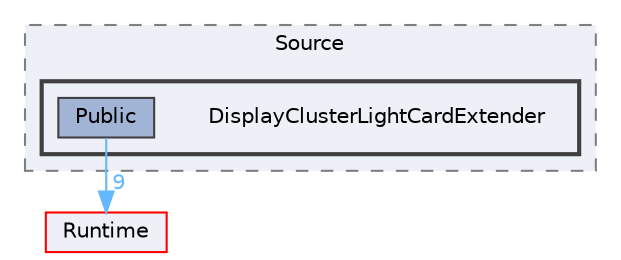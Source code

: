digraph "DisplayClusterLightCardExtender"
{
 // INTERACTIVE_SVG=YES
 // LATEX_PDF_SIZE
  bgcolor="transparent";
  edge [fontname=Helvetica,fontsize=10,labelfontname=Helvetica,labelfontsize=10];
  node [fontname=Helvetica,fontsize=10,shape=box,height=0.2,width=0.4];
  compound=true
  subgraph clusterdir_0a783c0c5cf55fc8520e732bd96c34a2 {
    graph [ bgcolor="#edf0f7", pencolor="grey50", label="Source", fontname=Helvetica,fontsize=10 style="filled,dashed", URL="dir_0a783c0c5cf55fc8520e732bd96c34a2.html",tooltip=""]
  subgraph clusterdir_5b92fa8a15013ae79f4e5d4e6dfe955b {
    graph [ bgcolor="#edf0f7", pencolor="grey25", label="", fontname=Helvetica,fontsize=10 style="filled,bold", URL="dir_5b92fa8a15013ae79f4e5d4e6dfe955b.html",tooltip=""]
    dir_5b92fa8a15013ae79f4e5d4e6dfe955b [shape=plaintext, label="DisplayClusterLightCardExtender"];
  dir_833ad9ba84b0cba47625491ba385c151 [label="Public", fillcolor="#a2b4d6", color="grey25", style="filled", URL="dir_833ad9ba84b0cba47625491ba385c151.html",tooltip=""];
  }
  }
  dir_7536b172fbd480bfd146a1b1acd6856b [label="Runtime", fillcolor="#edf0f7", color="red", style="filled", URL="dir_7536b172fbd480bfd146a1b1acd6856b.html",tooltip=""];
  dir_833ad9ba84b0cba47625491ba385c151->dir_7536b172fbd480bfd146a1b1acd6856b [headlabel="9", labeldistance=1.5 headhref="dir_000900_000984.html" href="dir_000900_000984.html" color="steelblue1" fontcolor="steelblue1"];
}
